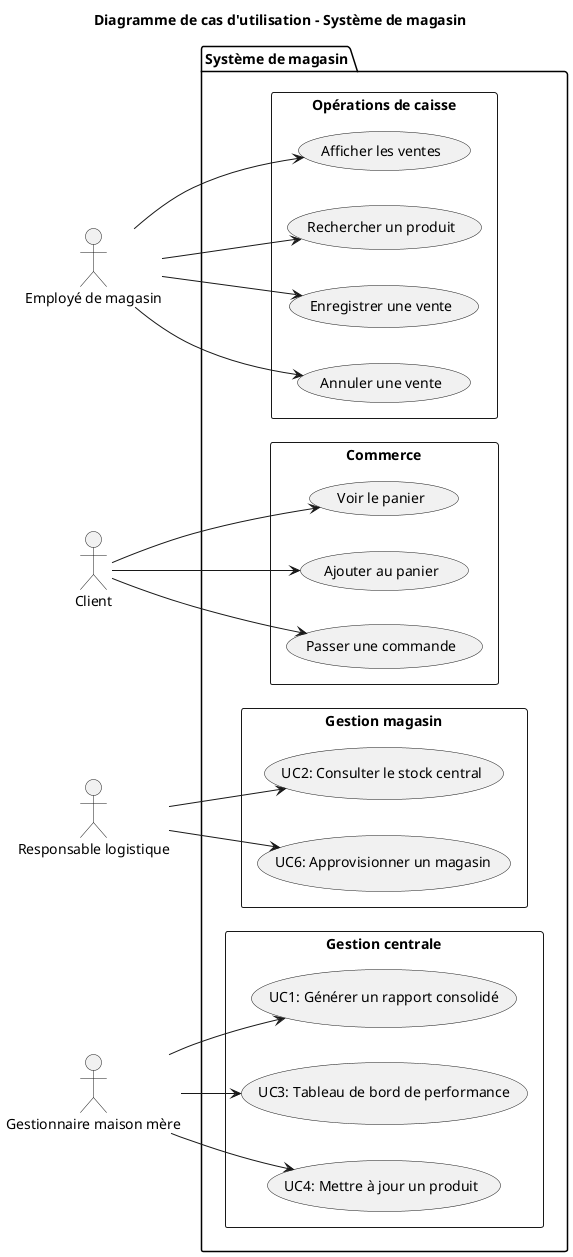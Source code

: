@startuml
title Diagramme de cas d'utilisation - Système de magasin

left to right direction

actor "Employé de magasin" as Empl
actor "Client" as Client
actor "Responsable logistique" as Resp
actor "Gestionnaire maison mère" as Gest

package "Système de magasin" {

  rectangle "Opérations de caisse" {
    usecase "Afficher les ventes" as UC_AfficherVente
    usecase "Rechercher un produit" as UC_RechercherProduit
    usecase "Enregistrer une vente" as UC_EnregistrerVente
    usecase "Annuler une vente" as UC_AnnulerVente
  }

  rectangle "Commerce" {
    usecase "Voir le panier" as UC_panier1
    usecase "Ajouter au panier" as UC_panier2
    usecase "Passer une commande" as UC_Commande
  }

  rectangle "Gestion magasin" {
    usecase "UC2: Consulter le stock central" as UC_ConsulterStock
    usecase "UC6: Approvisionner un magasin" as UC_Approvisionner
  }

  rectangle "Gestion centrale" {
    usecase "UC1: Générer un rapport consolidé" as UC_GenererRapport
    usecase "UC3: Tableau de bord de performance" as UC_TDB
    usecase "UC4: Mettre à jour un produit" as UC_MAJProduit
  }
}

' Relations
Empl --> UC_AfficherVente
Empl --> UC_RechercherProduit
Empl --> UC_EnregistrerVente
Empl --> UC_AnnulerVente

Client --> UC_Commande
Client --> UC_panier1
Client --> UC_panier2

Resp --> UC_ConsulterStock
Resp --> UC_Approvisionner

Gest --> UC_GenererRapport
Gest --> UC_TDB
Gest --> UC_MAJProduit

@enduml
